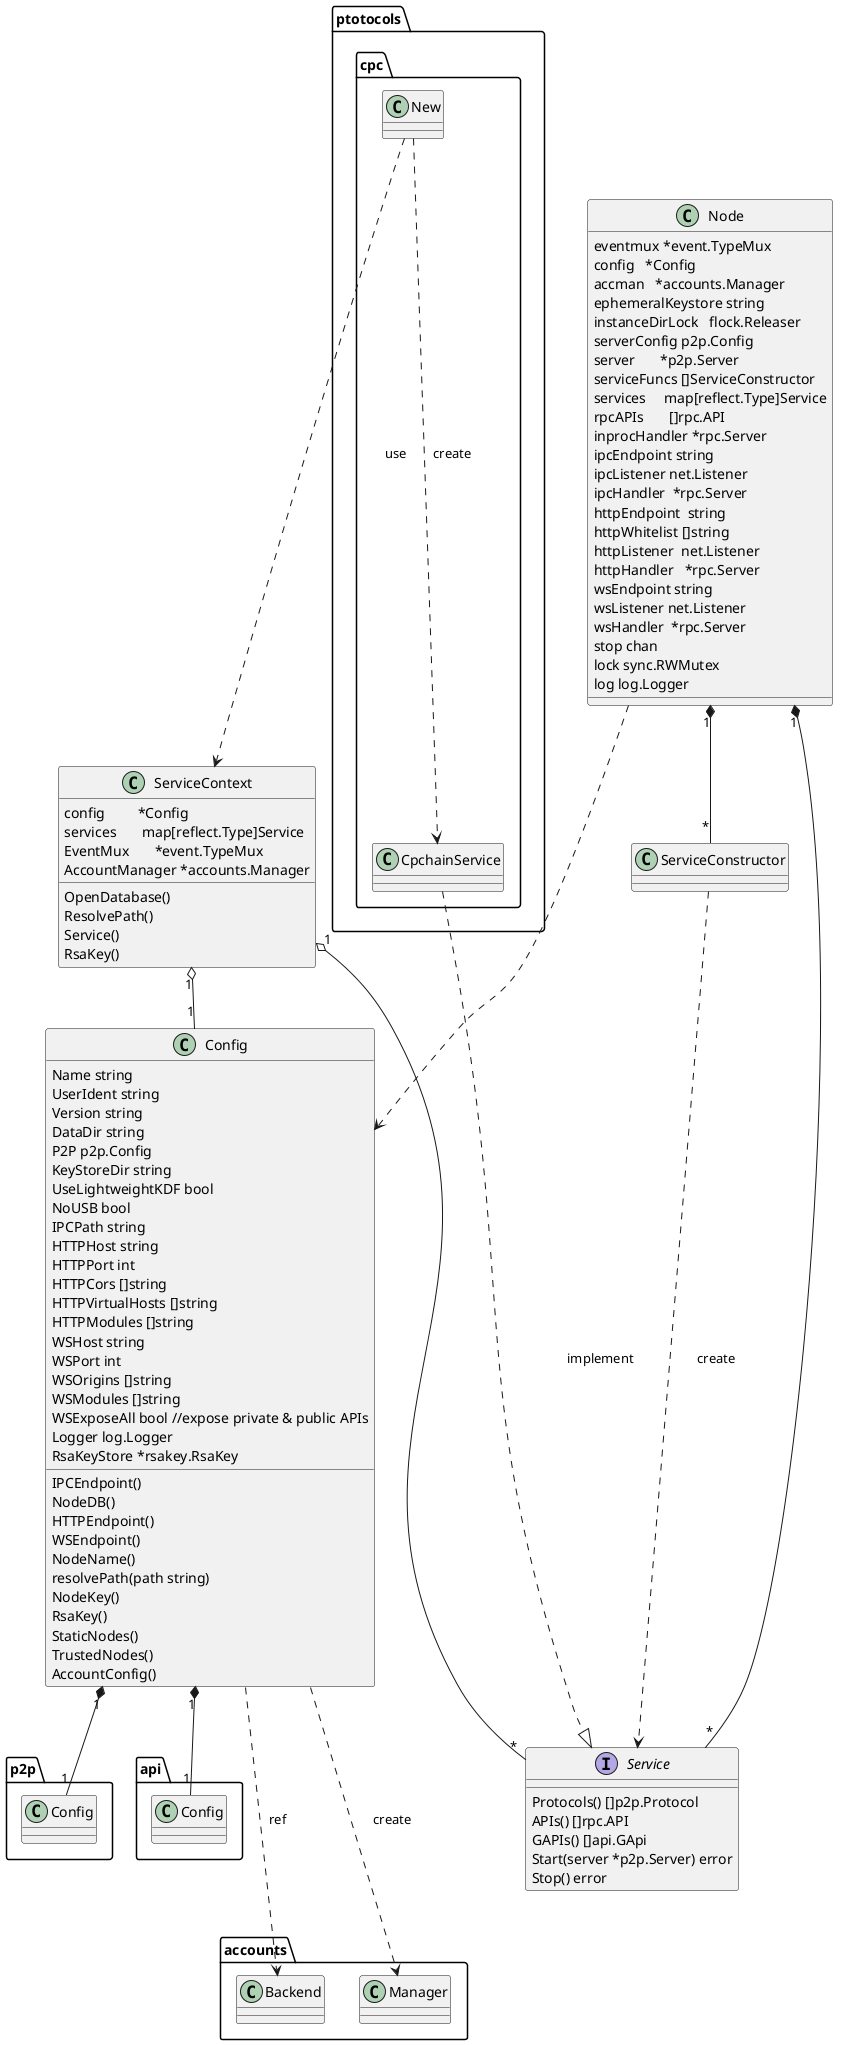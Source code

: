 @startuml

class Node {
	eventmux *event.TypeMux
	config   *Config
	accman   *accounts.Manager
	ephemeralKeystore string
	instanceDirLock   flock.Releaser
	serverConfig p2p.Config
	server       *p2p.Server
	serviceFuncs []ServiceConstructor
	services     map[reflect.Type]Service
	rpcAPIs       []rpc.API
	inprocHandler *rpc.Server
	ipcEndpoint string
	ipcListener net.Listener
	ipcHandler  *rpc.Server
	httpEndpoint  string
	httpWhitelist []string
	httpListener  net.Listener
	httpHandler   *rpc.Server
	wsEndpoint string
	wsListener net.Listener
	wsHandler  *rpc.Server
	stop chan
	lock sync.RWMutex
	log log.Logger
}


class Config {
	Name string
	UserIdent string
	Version string
	DataDir string
	P2P p2p.Config
	KeyStoreDir string
	UseLightweightKDF bool
	NoUSB bool
	IPCPath string
	HTTPHost string
	HTTPPort int
	HTTPCors []string
	HTTPVirtualHosts []string
	HTTPModules []string
	WSHost string
	WSPort int
	WSOrigins []string
	WSModules []string
	WSExposeAll bool //expose private & public APIs
	Logger log.Logger
	RsaKeyStore *rsakey.RsaKey

	IPCEndpoint()
    NodeDB()
    HTTPEndpoint()
    WSEndpoint()
    NodeName()
    resolvePath(path string)
    NodeKey()
    RsaKey()
    StaticNodes()
    TrustedNodes()
    AccountConfig()
}

class p2p.Config {
}

Config "1" *-- "1" p2p.Config

class api.Config {
}

Config "1" *-- "1" api.Config

class accounts.Backend

Config ...> accounts.Backend : ref
Config ...> accounts.Manager : create

Node ...> Config

class ServiceContext {
	config         *Config
	services       map[reflect.Type]Service
	EventMux       *event.TypeMux
	AccountManager *accounts.Manager

	OpenDatabase()
	ResolvePath()
	Service()
	RsaKey()
}

ServiceContext "1" o-- "1" Config

interface Service {
	Protocols() []p2p.Protocol
	APIs() []rpc.API
	GAPIs() []api.GApi
	Start(server *p2p.Server) error
	Stop() error
}

package ptotocols.cpc {
  class CpchainService
  New ...> CpchainService : create
  CpchainService ...|> Service : implement
  New ...> ServiceContext : use
}

Node "1" *-- "*" Service
ServiceContext "1" o-- "*" Service

class ServiceConstructor

Node "1" *-- "*" ServiceConstructor
ServiceConstructor ...> Service : create

@enduml